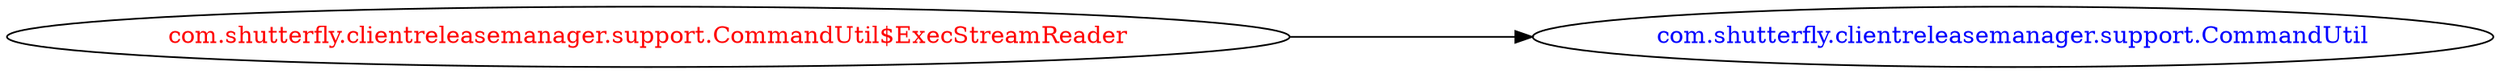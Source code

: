 digraph dependencyGraph {
 concentrate=true;
 ranksep="2.0";
 rankdir="LR"; 
 splines="ortho";
"com.shutterfly.clientreleasemanager.support.CommandUtil$ExecStreamReader" [fontcolor="red"];
"com.shutterfly.clientreleasemanager.support.CommandUtil" [ fontcolor="blue" ];
"com.shutterfly.clientreleasemanager.support.CommandUtil$ExecStreamReader"->"com.shutterfly.clientreleasemanager.support.CommandUtil";
}